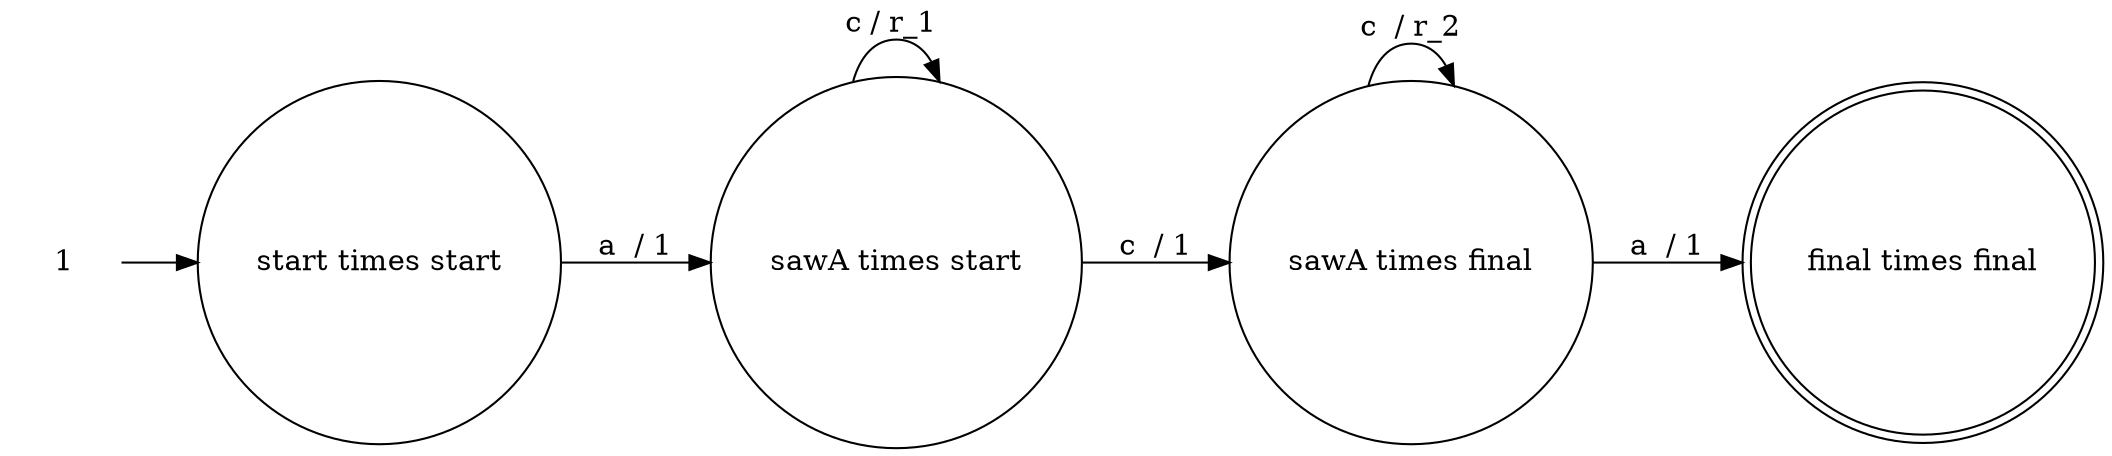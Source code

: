 digraph Automaton {rankdir = LR;
initial [shape=plaintext,label="1"];
initial -> start;

start [shape=circle,label="start \times start"];

start -> sawAstart [label="a  / 1"]

sawAstart [shape=circle,label="sawA \times start"];
sawAstart -> sawAstart [label="c / r_1 "]
sawAstart -> sawAfinal [label="c  / 1"]

sawAstart [shape=circle,label="sawA \times start"];

finalFinal [shape=doublecircle,label="final \times final"];

sawAfinal [shape=circle,label="sawA \times final"];
sawAfinal -> sawAfinal [label="c  / r_2"]
sawAfinal -> finalFinal [label="a  / 1"]
}
